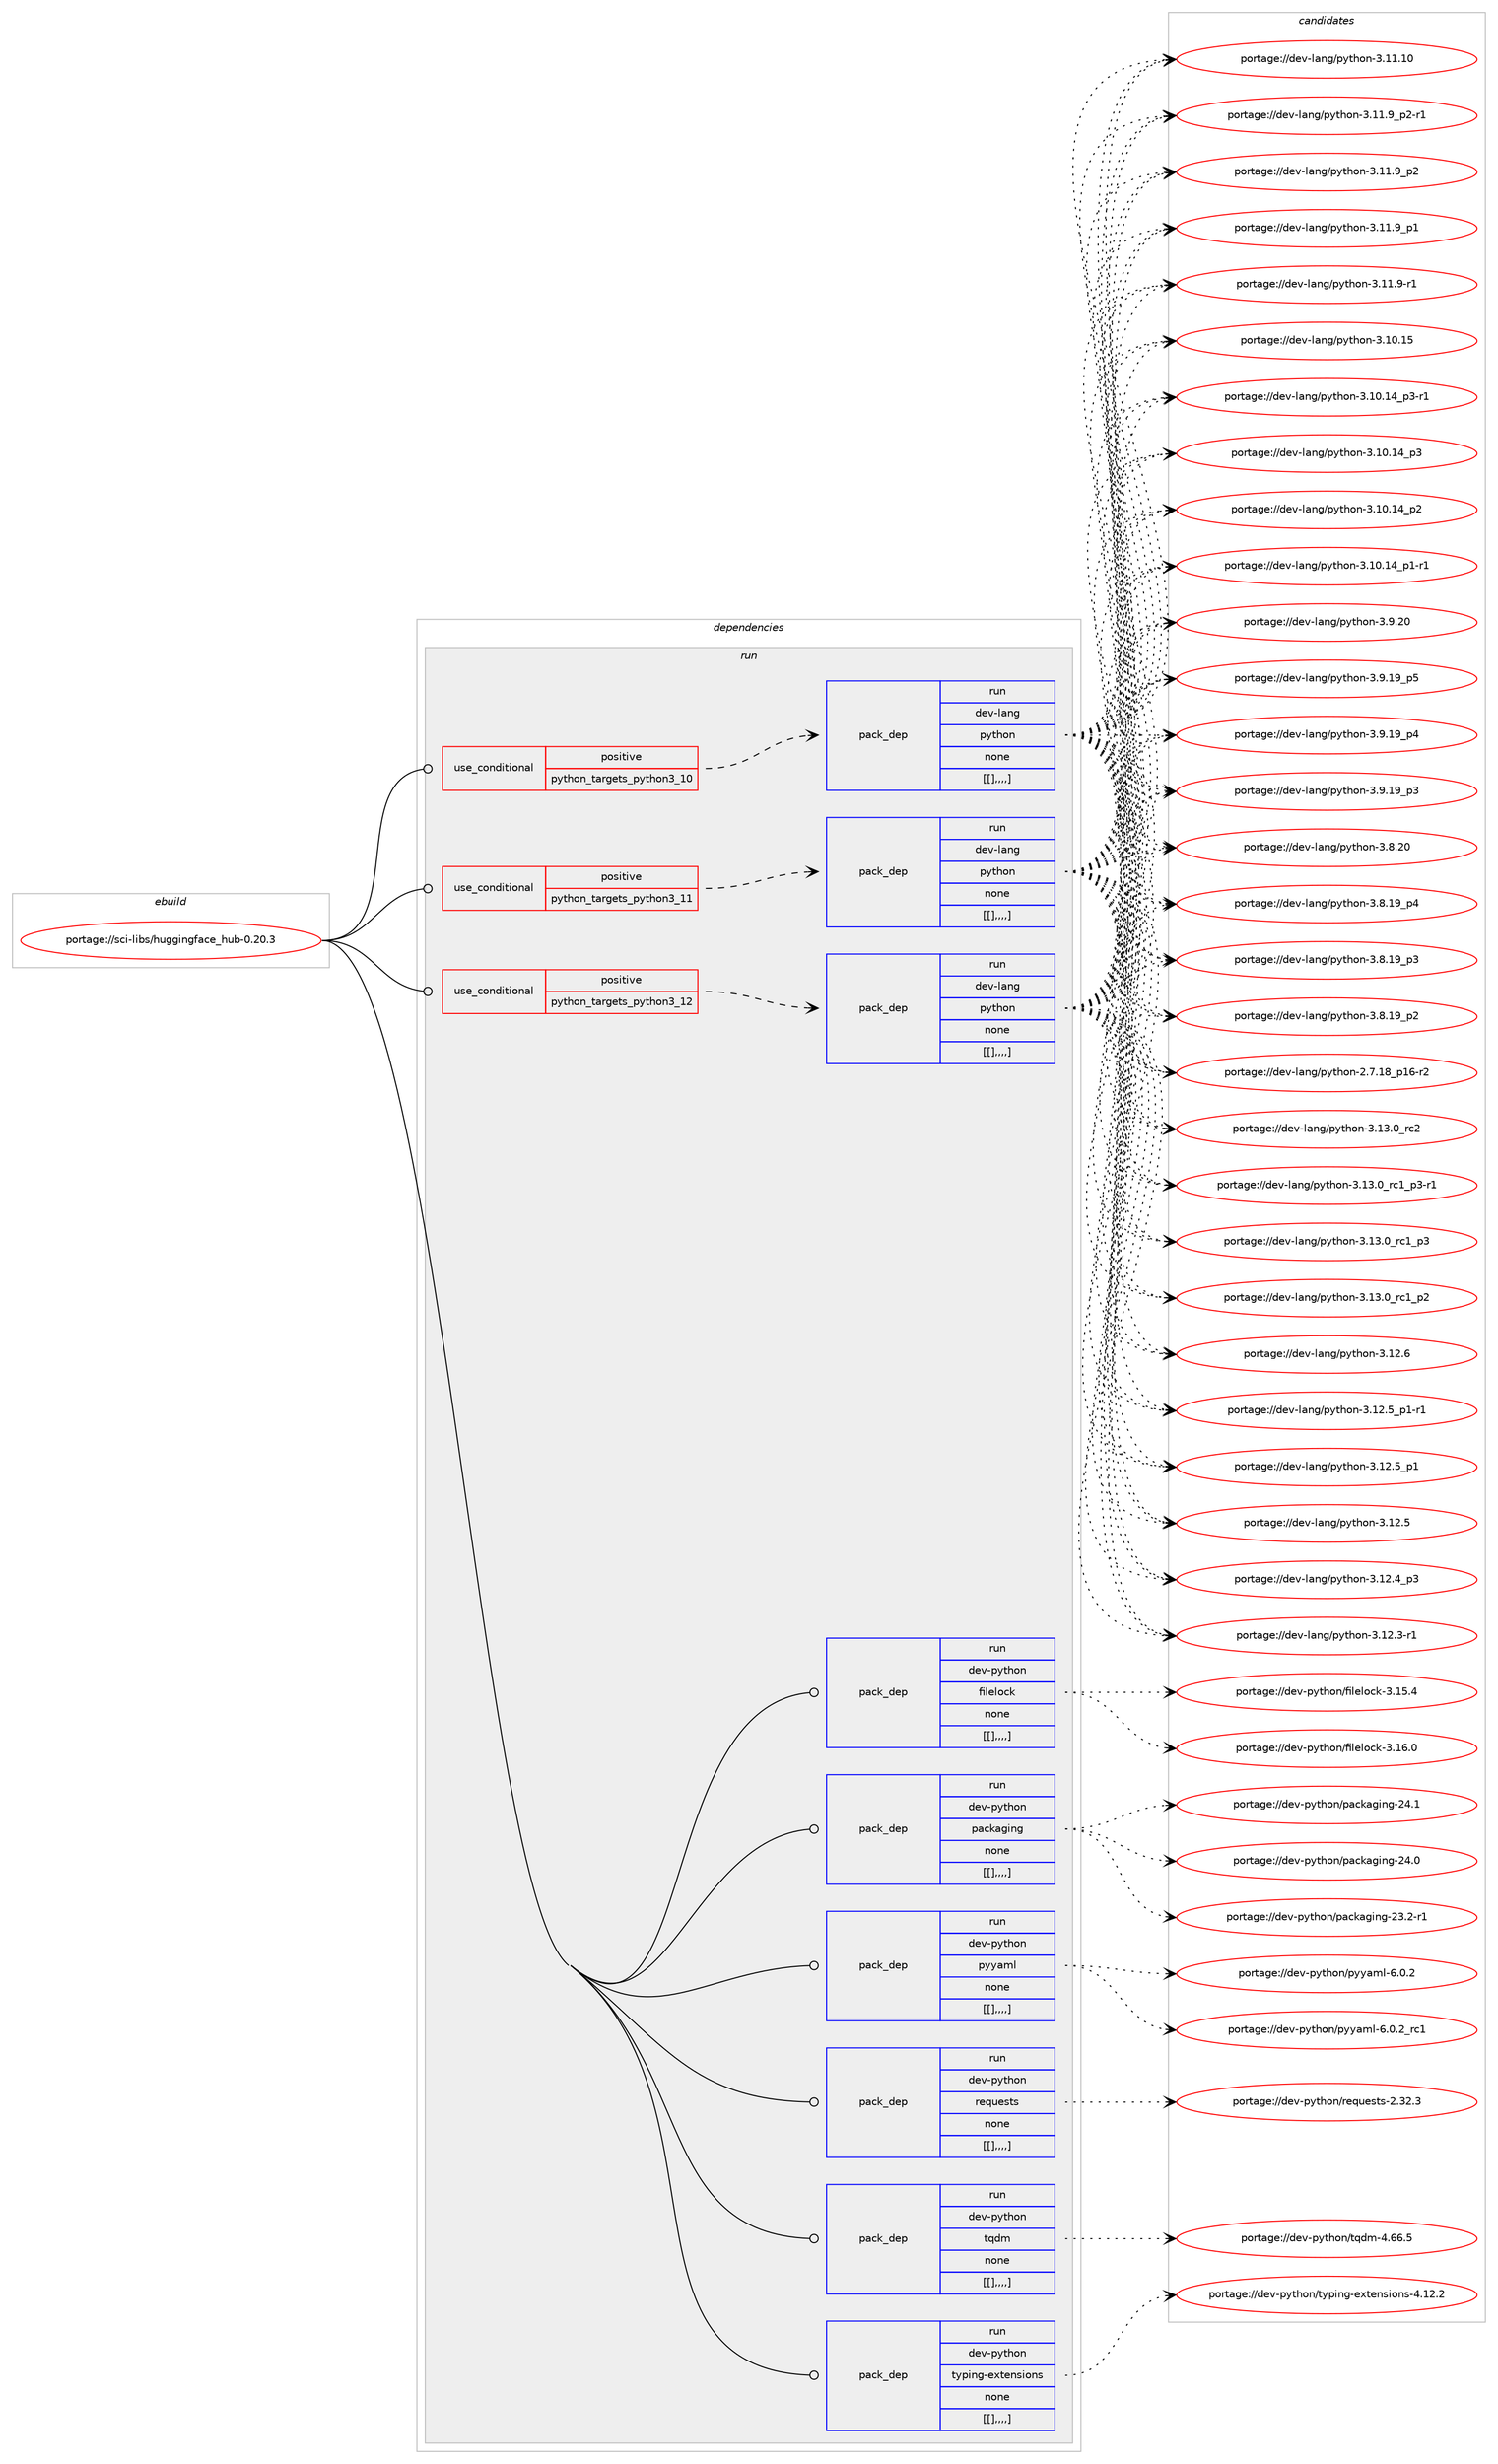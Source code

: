 digraph prolog {

# *************
# Graph options
# *************

newrank=true;
concentrate=true;
compound=true;
graph [rankdir=LR,fontname=Helvetica,fontsize=10,ranksep=1.5];#, ranksep=2.5, nodesep=0.2];
edge  [arrowhead=vee];
node  [fontname=Helvetica,fontsize=10];

# **********
# The ebuild
# **********

subgraph cluster_leftcol {
color=gray;
label=<<i>ebuild</i>>;
id [label="portage://sci-libs/huggingface_hub-0.20.3", color=red, width=4, href="../sci-libs/huggingface_hub-0.20.3.svg"];
}

# ****************
# The dependencies
# ****************

subgraph cluster_midcol {
color=gray;
label=<<i>dependencies</i>>;
subgraph cluster_compile {
fillcolor="#eeeeee";
style=filled;
label=<<i>compile</i>>;
}
subgraph cluster_compileandrun {
fillcolor="#eeeeee";
style=filled;
label=<<i>compile and run</i>>;
}
subgraph cluster_run {
fillcolor="#eeeeee";
style=filled;
label=<<i>run</i>>;
subgraph cond110488 {
dependency418754 [label=<<TABLE BORDER="0" CELLBORDER="1" CELLSPACING="0" CELLPADDING="4"><TR><TD ROWSPAN="3" CELLPADDING="10">use_conditional</TD></TR><TR><TD>positive</TD></TR><TR><TD>python_targets_python3_10</TD></TR></TABLE>>, shape=none, color=red];
subgraph pack305266 {
dependency418755 [label=<<TABLE BORDER="0" CELLBORDER="1" CELLSPACING="0" CELLPADDING="4" WIDTH="220"><TR><TD ROWSPAN="6" CELLPADDING="30">pack_dep</TD></TR><TR><TD WIDTH="110">run</TD></TR><TR><TD>dev-lang</TD></TR><TR><TD>python</TD></TR><TR><TD>none</TD></TR><TR><TD>[[],,,,]</TD></TR></TABLE>>, shape=none, color=blue];
}
dependency418754:e -> dependency418755:w [weight=20,style="dashed",arrowhead="vee"];
}
id:e -> dependency418754:w [weight=20,style="solid",arrowhead="odot"];
subgraph cond110489 {
dependency418756 [label=<<TABLE BORDER="0" CELLBORDER="1" CELLSPACING="0" CELLPADDING="4"><TR><TD ROWSPAN="3" CELLPADDING="10">use_conditional</TD></TR><TR><TD>positive</TD></TR><TR><TD>python_targets_python3_11</TD></TR></TABLE>>, shape=none, color=red];
subgraph pack305267 {
dependency418757 [label=<<TABLE BORDER="0" CELLBORDER="1" CELLSPACING="0" CELLPADDING="4" WIDTH="220"><TR><TD ROWSPAN="6" CELLPADDING="30">pack_dep</TD></TR><TR><TD WIDTH="110">run</TD></TR><TR><TD>dev-lang</TD></TR><TR><TD>python</TD></TR><TR><TD>none</TD></TR><TR><TD>[[],,,,]</TD></TR></TABLE>>, shape=none, color=blue];
}
dependency418756:e -> dependency418757:w [weight=20,style="dashed",arrowhead="vee"];
}
id:e -> dependency418756:w [weight=20,style="solid",arrowhead="odot"];
subgraph cond110490 {
dependency418758 [label=<<TABLE BORDER="0" CELLBORDER="1" CELLSPACING="0" CELLPADDING="4"><TR><TD ROWSPAN="3" CELLPADDING="10">use_conditional</TD></TR><TR><TD>positive</TD></TR><TR><TD>python_targets_python3_12</TD></TR></TABLE>>, shape=none, color=red];
subgraph pack305268 {
dependency418759 [label=<<TABLE BORDER="0" CELLBORDER="1" CELLSPACING="0" CELLPADDING="4" WIDTH="220"><TR><TD ROWSPAN="6" CELLPADDING="30">pack_dep</TD></TR><TR><TD WIDTH="110">run</TD></TR><TR><TD>dev-lang</TD></TR><TR><TD>python</TD></TR><TR><TD>none</TD></TR><TR><TD>[[],,,,]</TD></TR></TABLE>>, shape=none, color=blue];
}
dependency418758:e -> dependency418759:w [weight=20,style="dashed",arrowhead="vee"];
}
id:e -> dependency418758:w [weight=20,style="solid",arrowhead="odot"];
subgraph pack305269 {
dependency418760 [label=<<TABLE BORDER="0" CELLBORDER="1" CELLSPACING="0" CELLPADDING="4" WIDTH="220"><TR><TD ROWSPAN="6" CELLPADDING="30">pack_dep</TD></TR><TR><TD WIDTH="110">run</TD></TR><TR><TD>dev-python</TD></TR><TR><TD>filelock</TD></TR><TR><TD>none</TD></TR><TR><TD>[[],,,,]</TD></TR></TABLE>>, shape=none, color=blue];
}
id:e -> dependency418760:w [weight=20,style="solid",arrowhead="odot"];
subgraph pack305270 {
dependency418761 [label=<<TABLE BORDER="0" CELLBORDER="1" CELLSPACING="0" CELLPADDING="4" WIDTH="220"><TR><TD ROWSPAN="6" CELLPADDING="30">pack_dep</TD></TR><TR><TD WIDTH="110">run</TD></TR><TR><TD>dev-python</TD></TR><TR><TD>packaging</TD></TR><TR><TD>none</TD></TR><TR><TD>[[],,,,]</TD></TR></TABLE>>, shape=none, color=blue];
}
id:e -> dependency418761:w [weight=20,style="solid",arrowhead="odot"];
subgraph pack305271 {
dependency418762 [label=<<TABLE BORDER="0" CELLBORDER="1" CELLSPACING="0" CELLPADDING="4" WIDTH="220"><TR><TD ROWSPAN="6" CELLPADDING="30">pack_dep</TD></TR><TR><TD WIDTH="110">run</TD></TR><TR><TD>dev-python</TD></TR><TR><TD>pyyaml</TD></TR><TR><TD>none</TD></TR><TR><TD>[[],,,,]</TD></TR></TABLE>>, shape=none, color=blue];
}
id:e -> dependency418762:w [weight=20,style="solid",arrowhead="odot"];
subgraph pack305272 {
dependency418763 [label=<<TABLE BORDER="0" CELLBORDER="1" CELLSPACING="0" CELLPADDING="4" WIDTH="220"><TR><TD ROWSPAN="6" CELLPADDING="30">pack_dep</TD></TR><TR><TD WIDTH="110">run</TD></TR><TR><TD>dev-python</TD></TR><TR><TD>requests</TD></TR><TR><TD>none</TD></TR><TR><TD>[[],,,,]</TD></TR></TABLE>>, shape=none, color=blue];
}
id:e -> dependency418763:w [weight=20,style="solid",arrowhead="odot"];
subgraph pack305273 {
dependency418764 [label=<<TABLE BORDER="0" CELLBORDER="1" CELLSPACING="0" CELLPADDING="4" WIDTH="220"><TR><TD ROWSPAN="6" CELLPADDING="30">pack_dep</TD></TR><TR><TD WIDTH="110">run</TD></TR><TR><TD>dev-python</TD></TR><TR><TD>tqdm</TD></TR><TR><TD>none</TD></TR><TR><TD>[[],,,,]</TD></TR></TABLE>>, shape=none, color=blue];
}
id:e -> dependency418764:w [weight=20,style="solid",arrowhead="odot"];
subgraph pack305274 {
dependency418765 [label=<<TABLE BORDER="0" CELLBORDER="1" CELLSPACING="0" CELLPADDING="4" WIDTH="220"><TR><TD ROWSPAN="6" CELLPADDING="30">pack_dep</TD></TR><TR><TD WIDTH="110">run</TD></TR><TR><TD>dev-python</TD></TR><TR><TD>typing-extensions</TD></TR><TR><TD>none</TD></TR><TR><TD>[[],,,,]</TD></TR></TABLE>>, shape=none, color=blue];
}
id:e -> dependency418765:w [weight=20,style="solid",arrowhead="odot"];
}
}

# **************
# The candidates
# **************

subgraph cluster_choices {
rank=same;
color=gray;
label=<<i>candidates</i>>;

subgraph choice305266 {
color=black;
nodesep=1;
choice10010111845108971101034711212111610411111045514649514648951149950 [label="portage://dev-lang/python-3.13.0_rc2", color=red, width=4,href="../dev-lang/python-3.13.0_rc2.svg"];
choice1001011184510897110103471121211161041111104551464951464895114994995112514511449 [label="portage://dev-lang/python-3.13.0_rc1_p3-r1", color=red, width=4,href="../dev-lang/python-3.13.0_rc1_p3-r1.svg"];
choice100101118451089711010347112121116104111110455146495146489511499499511251 [label="portage://dev-lang/python-3.13.0_rc1_p3", color=red, width=4,href="../dev-lang/python-3.13.0_rc1_p3.svg"];
choice100101118451089711010347112121116104111110455146495146489511499499511250 [label="portage://dev-lang/python-3.13.0_rc1_p2", color=red, width=4,href="../dev-lang/python-3.13.0_rc1_p2.svg"];
choice10010111845108971101034711212111610411111045514649504654 [label="portage://dev-lang/python-3.12.6", color=red, width=4,href="../dev-lang/python-3.12.6.svg"];
choice1001011184510897110103471121211161041111104551464950465395112494511449 [label="portage://dev-lang/python-3.12.5_p1-r1", color=red, width=4,href="../dev-lang/python-3.12.5_p1-r1.svg"];
choice100101118451089711010347112121116104111110455146495046539511249 [label="portage://dev-lang/python-3.12.5_p1", color=red, width=4,href="../dev-lang/python-3.12.5_p1.svg"];
choice10010111845108971101034711212111610411111045514649504653 [label="portage://dev-lang/python-3.12.5", color=red, width=4,href="../dev-lang/python-3.12.5.svg"];
choice100101118451089711010347112121116104111110455146495046529511251 [label="portage://dev-lang/python-3.12.4_p3", color=red, width=4,href="../dev-lang/python-3.12.4_p3.svg"];
choice100101118451089711010347112121116104111110455146495046514511449 [label="portage://dev-lang/python-3.12.3-r1", color=red, width=4,href="../dev-lang/python-3.12.3-r1.svg"];
choice1001011184510897110103471121211161041111104551464949464948 [label="portage://dev-lang/python-3.11.10", color=red, width=4,href="../dev-lang/python-3.11.10.svg"];
choice1001011184510897110103471121211161041111104551464949465795112504511449 [label="portage://dev-lang/python-3.11.9_p2-r1", color=red, width=4,href="../dev-lang/python-3.11.9_p2-r1.svg"];
choice100101118451089711010347112121116104111110455146494946579511250 [label="portage://dev-lang/python-3.11.9_p2", color=red, width=4,href="../dev-lang/python-3.11.9_p2.svg"];
choice100101118451089711010347112121116104111110455146494946579511249 [label="portage://dev-lang/python-3.11.9_p1", color=red, width=4,href="../dev-lang/python-3.11.9_p1.svg"];
choice100101118451089711010347112121116104111110455146494946574511449 [label="portage://dev-lang/python-3.11.9-r1", color=red, width=4,href="../dev-lang/python-3.11.9-r1.svg"];
choice1001011184510897110103471121211161041111104551464948464953 [label="portage://dev-lang/python-3.10.15", color=red, width=4,href="../dev-lang/python-3.10.15.svg"];
choice100101118451089711010347112121116104111110455146494846495295112514511449 [label="portage://dev-lang/python-3.10.14_p3-r1", color=red, width=4,href="../dev-lang/python-3.10.14_p3-r1.svg"];
choice10010111845108971101034711212111610411111045514649484649529511251 [label="portage://dev-lang/python-3.10.14_p3", color=red, width=4,href="../dev-lang/python-3.10.14_p3.svg"];
choice10010111845108971101034711212111610411111045514649484649529511250 [label="portage://dev-lang/python-3.10.14_p2", color=red, width=4,href="../dev-lang/python-3.10.14_p2.svg"];
choice100101118451089711010347112121116104111110455146494846495295112494511449 [label="portage://dev-lang/python-3.10.14_p1-r1", color=red, width=4,href="../dev-lang/python-3.10.14_p1-r1.svg"];
choice10010111845108971101034711212111610411111045514657465048 [label="portage://dev-lang/python-3.9.20", color=red, width=4,href="../dev-lang/python-3.9.20.svg"];
choice100101118451089711010347112121116104111110455146574649579511253 [label="portage://dev-lang/python-3.9.19_p5", color=red, width=4,href="../dev-lang/python-3.9.19_p5.svg"];
choice100101118451089711010347112121116104111110455146574649579511252 [label="portage://dev-lang/python-3.9.19_p4", color=red, width=4,href="../dev-lang/python-3.9.19_p4.svg"];
choice100101118451089711010347112121116104111110455146574649579511251 [label="portage://dev-lang/python-3.9.19_p3", color=red, width=4,href="../dev-lang/python-3.9.19_p3.svg"];
choice10010111845108971101034711212111610411111045514656465048 [label="portage://dev-lang/python-3.8.20", color=red, width=4,href="../dev-lang/python-3.8.20.svg"];
choice100101118451089711010347112121116104111110455146564649579511252 [label="portage://dev-lang/python-3.8.19_p4", color=red, width=4,href="../dev-lang/python-3.8.19_p4.svg"];
choice100101118451089711010347112121116104111110455146564649579511251 [label="portage://dev-lang/python-3.8.19_p3", color=red, width=4,href="../dev-lang/python-3.8.19_p3.svg"];
choice100101118451089711010347112121116104111110455146564649579511250 [label="portage://dev-lang/python-3.8.19_p2", color=red, width=4,href="../dev-lang/python-3.8.19_p2.svg"];
choice100101118451089711010347112121116104111110455046554649569511249544511450 [label="portage://dev-lang/python-2.7.18_p16-r2", color=red, width=4,href="../dev-lang/python-2.7.18_p16-r2.svg"];
dependency418755:e -> choice10010111845108971101034711212111610411111045514649514648951149950:w [style=dotted,weight="100"];
dependency418755:e -> choice1001011184510897110103471121211161041111104551464951464895114994995112514511449:w [style=dotted,weight="100"];
dependency418755:e -> choice100101118451089711010347112121116104111110455146495146489511499499511251:w [style=dotted,weight="100"];
dependency418755:e -> choice100101118451089711010347112121116104111110455146495146489511499499511250:w [style=dotted,weight="100"];
dependency418755:e -> choice10010111845108971101034711212111610411111045514649504654:w [style=dotted,weight="100"];
dependency418755:e -> choice1001011184510897110103471121211161041111104551464950465395112494511449:w [style=dotted,weight="100"];
dependency418755:e -> choice100101118451089711010347112121116104111110455146495046539511249:w [style=dotted,weight="100"];
dependency418755:e -> choice10010111845108971101034711212111610411111045514649504653:w [style=dotted,weight="100"];
dependency418755:e -> choice100101118451089711010347112121116104111110455146495046529511251:w [style=dotted,weight="100"];
dependency418755:e -> choice100101118451089711010347112121116104111110455146495046514511449:w [style=dotted,weight="100"];
dependency418755:e -> choice1001011184510897110103471121211161041111104551464949464948:w [style=dotted,weight="100"];
dependency418755:e -> choice1001011184510897110103471121211161041111104551464949465795112504511449:w [style=dotted,weight="100"];
dependency418755:e -> choice100101118451089711010347112121116104111110455146494946579511250:w [style=dotted,weight="100"];
dependency418755:e -> choice100101118451089711010347112121116104111110455146494946579511249:w [style=dotted,weight="100"];
dependency418755:e -> choice100101118451089711010347112121116104111110455146494946574511449:w [style=dotted,weight="100"];
dependency418755:e -> choice1001011184510897110103471121211161041111104551464948464953:w [style=dotted,weight="100"];
dependency418755:e -> choice100101118451089711010347112121116104111110455146494846495295112514511449:w [style=dotted,weight="100"];
dependency418755:e -> choice10010111845108971101034711212111610411111045514649484649529511251:w [style=dotted,weight="100"];
dependency418755:e -> choice10010111845108971101034711212111610411111045514649484649529511250:w [style=dotted,weight="100"];
dependency418755:e -> choice100101118451089711010347112121116104111110455146494846495295112494511449:w [style=dotted,weight="100"];
dependency418755:e -> choice10010111845108971101034711212111610411111045514657465048:w [style=dotted,weight="100"];
dependency418755:e -> choice100101118451089711010347112121116104111110455146574649579511253:w [style=dotted,weight="100"];
dependency418755:e -> choice100101118451089711010347112121116104111110455146574649579511252:w [style=dotted,weight="100"];
dependency418755:e -> choice100101118451089711010347112121116104111110455146574649579511251:w [style=dotted,weight="100"];
dependency418755:e -> choice10010111845108971101034711212111610411111045514656465048:w [style=dotted,weight="100"];
dependency418755:e -> choice100101118451089711010347112121116104111110455146564649579511252:w [style=dotted,weight="100"];
dependency418755:e -> choice100101118451089711010347112121116104111110455146564649579511251:w [style=dotted,weight="100"];
dependency418755:e -> choice100101118451089711010347112121116104111110455146564649579511250:w [style=dotted,weight="100"];
dependency418755:e -> choice100101118451089711010347112121116104111110455046554649569511249544511450:w [style=dotted,weight="100"];
}
subgraph choice305267 {
color=black;
nodesep=1;
choice10010111845108971101034711212111610411111045514649514648951149950 [label="portage://dev-lang/python-3.13.0_rc2", color=red, width=4,href="../dev-lang/python-3.13.0_rc2.svg"];
choice1001011184510897110103471121211161041111104551464951464895114994995112514511449 [label="portage://dev-lang/python-3.13.0_rc1_p3-r1", color=red, width=4,href="../dev-lang/python-3.13.0_rc1_p3-r1.svg"];
choice100101118451089711010347112121116104111110455146495146489511499499511251 [label="portage://dev-lang/python-3.13.0_rc1_p3", color=red, width=4,href="../dev-lang/python-3.13.0_rc1_p3.svg"];
choice100101118451089711010347112121116104111110455146495146489511499499511250 [label="portage://dev-lang/python-3.13.0_rc1_p2", color=red, width=4,href="../dev-lang/python-3.13.0_rc1_p2.svg"];
choice10010111845108971101034711212111610411111045514649504654 [label="portage://dev-lang/python-3.12.6", color=red, width=4,href="../dev-lang/python-3.12.6.svg"];
choice1001011184510897110103471121211161041111104551464950465395112494511449 [label="portage://dev-lang/python-3.12.5_p1-r1", color=red, width=4,href="../dev-lang/python-3.12.5_p1-r1.svg"];
choice100101118451089711010347112121116104111110455146495046539511249 [label="portage://dev-lang/python-3.12.5_p1", color=red, width=4,href="../dev-lang/python-3.12.5_p1.svg"];
choice10010111845108971101034711212111610411111045514649504653 [label="portage://dev-lang/python-3.12.5", color=red, width=4,href="../dev-lang/python-3.12.5.svg"];
choice100101118451089711010347112121116104111110455146495046529511251 [label="portage://dev-lang/python-3.12.4_p3", color=red, width=4,href="../dev-lang/python-3.12.4_p3.svg"];
choice100101118451089711010347112121116104111110455146495046514511449 [label="portage://dev-lang/python-3.12.3-r1", color=red, width=4,href="../dev-lang/python-3.12.3-r1.svg"];
choice1001011184510897110103471121211161041111104551464949464948 [label="portage://dev-lang/python-3.11.10", color=red, width=4,href="../dev-lang/python-3.11.10.svg"];
choice1001011184510897110103471121211161041111104551464949465795112504511449 [label="portage://dev-lang/python-3.11.9_p2-r1", color=red, width=4,href="../dev-lang/python-3.11.9_p2-r1.svg"];
choice100101118451089711010347112121116104111110455146494946579511250 [label="portage://dev-lang/python-3.11.9_p2", color=red, width=4,href="../dev-lang/python-3.11.9_p2.svg"];
choice100101118451089711010347112121116104111110455146494946579511249 [label="portage://dev-lang/python-3.11.9_p1", color=red, width=4,href="../dev-lang/python-3.11.9_p1.svg"];
choice100101118451089711010347112121116104111110455146494946574511449 [label="portage://dev-lang/python-3.11.9-r1", color=red, width=4,href="../dev-lang/python-3.11.9-r1.svg"];
choice1001011184510897110103471121211161041111104551464948464953 [label="portage://dev-lang/python-3.10.15", color=red, width=4,href="../dev-lang/python-3.10.15.svg"];
choice100101118451089711010347112121116104111110455146494846495295112514511449 [label="portage://dev-lang/python-3.10.14_p3-r1", color=red, width=4,href="../dev-lang/python-3.10.14_p3-r1.svg"];
choice10010111845108971101034711212111610411111045514649484649529511251 [label="portage://dev-lang/python-3.10.14_p3", color=red, width=4,href="../dev-lang/python-3.10.14_p3.svg"];
choice10010111845108971101034711212111610411111045514649484649529511250 [label="portage://dev-lang/python-3.10.14_p2", color=red, width=4,href="../dev-lang/python-3.10.14_p2.svg"];
choice100101118451089711010347112121116104111110455146494846495295112494511449 [label="portage://dev-lang/python-3.10.14_p1-r1", color=red, width=4,href="../dev-lang/python-3.10.14_p1-r1.svg"];
choice10010111845108971101034711212111610411111045514657465048 [label="portage://dev-lang/python-3.9.20", color=red, width=4,href="../dev-lang/python-3.9.20.svg"];
choice100101118451089711010347112121116104111110455146574649579511253 [label="portage://dev-lang/python-3.9.19_p5", color=red, width=4,href="../dev-lang/python-3.9.19_p5.svg"];
choice100101118451089711010347112121116104111110455146574649579511252 [label="portage://dev-lang/python-3.9.19_p4", color=red, width=4,href="../dev-lang/python-3.9.19_p4.svg"];
choice100101118451089711010347112121116104111110455146574649579511251 [label="portage://dev-lang/python-3.9.19_p3", color=red, width=4,href="../dev-lang/python-3.9.19_p3.svg"];
choice10010111845108971101034711212111610411111045514656465048 [label="portage://dev-lang/python-3.8.20", color=red, width=4,href="../dev-lang/python-3.8.20.svg"];
choice100101118451089711010347112121116104111110455146564649579511252 [label="portage://dev-lang/python-3.8.19_p4", color=red, width=4,href="../dev-lang/python-3.8.19_p4.svg"];
choice100101118451089711010347112121116104111110455146564649579511251 [label="portage://dev-lang/python-3.8.19_p3", color=red, width=4,href="../dev-lang/python-3.8.19_p3.svg"];
choice100101118451089711010347112121116104111110455146564649579511250 [label="portage://dev-lang/python-3.8.19_p2", color=red, width=4,href="../dev-lang/python-3.8.19_p2.svg"];
choice100101118451089711010347112121116104111110455046554649569511249544511450 [label="portage://dev-lang/python-2.7.18_p16-r2", color=red, width=4,href="../dev-lang/python-2.7.18_p16-r2.svg"];
dependency418757:e -> choice10010111845108971101034711212111610411111045514649514648951149950:w [style=dotted,weight="100"];
dependency418757:e -> choice1001011184510897110103471121211161041111104551464951464895114994995112514511449:w [style=dotted,weight="100"];
dependency418757:e -> choice100101118451089711010347112121116104111110455146495146489511499499511251:w [style=dotted,weight="100"];
dependency418757:e -> choice100101118451089711010347112121116104111110455146495146489511499499511250:w [style=dotted,weight="100"];
dependency418757:e -> choice10010111845108971101034711212111610411111045514649504654:w [style=dotted,weight="100"];
dependency418757:e -> choice1001011184510897110103471121211161041111104551464950465395112494511449:w [style=dotted,weight="100"];
dependency418757:e -> choice100101118451089711010347112121116104111110455146495046539511249:w [style=dotted,weight="100"];
dependency418757:e -> choice10010111845108971101034711212111610411111045514649504653:w [style=dotted,weight="100"];
dependency418757:e -> choice100101118451089711010347112121116104111110455146495046529511251:w [style=dotted,weight="100"];
dependency418757:e -> choice100101118451089711010347112121116104111110455146495046514511449:w [style=dotted,weight="100"];
dependency418757:e -> choice1001011184510897110103471121211161041111104551464949464948:w [style=dotted,weight="100"];
dependency418757:e -> choice1001011184510897110103471121211161041111104551464949465795112504511449:w [style=dotted,weight="100"];
dependency418757:e -> choice100101118451089711010347112121116104111110455146494946579511250:w [style=dotted,weight="100"];
dependency418757:e -> choice100101118451089711010347112121116104111110455146494946579511249:w [style=dotted,weight="100"];
dependency418757:e -> choice100101118451089711010347112121116104111110455146494946574511449:w [style=dotted,weight="100"];
dependency418757:e -> choice1001011184510897110103471121211161041111104551464948464953:w [style=dotted,weight="100"];
dependency418757:e -> choice100101118451089711010347112121116104111110455146494846495295112514511449:w [style=dotted,weight="100"];
dependency418757:e -> choice10010111845108971101034711212111610411111045514649484649529511251:w [style=dotted,weight="100"];
dependency418757:e -> choice10010111845108971101034711212111610411111045514649484649529511250:w [style=dotted,weight="100"];
dependency418757:e -> choice100101118451089711010347112121116104111110455146494846495295112494511449:w [style=dotted,weight="100"];
dependency418757:e -> choice10010111845108971101034711212111610411111045514657465048:w [style=dotted,weight="100"];
dependency418757:e -> choice100101118451089711010347112121116104111110455146574649579511253:w [style=dotted,weight="100"];
dependency418757:e -> choice100101118451089711010347112121116104111110455146574649579511252:w [style=dotted,weight="100"];
dependency418757:e -> choice100101118451089711010347112121116104111110455146574649579511251:w [style=dotted,weight="100"];
dependency418757:e -> choice10010111845108971101034711212111610411111045514656465048:w [style=dotted,weight="100"];
dependency418757:e -> choice100101118451089711010347112121116104111110455146564649579511252:w [style=dotted,weight="100"];
dependency418757:e -> choice100101118451089711010347112121116104111110455146564649579511251:w [style=dotted,weight="100"];
dependency418757:e -> choice100101118451089711010347112121116104111110455146564649579511250:w [style=dotted,weight="100"];
dependency418757:e -> choice100101118451089711010347112121116104111110455046554649569511249544511450:w [style=dotted,weight="100"];
}
subgraph choice305268 {
color=black;
nodesep=1;
choice10010111845108971101034711212111610411111045514649514648951149950 [label="portage://dev-lang/python-3.13.0_rc2", color=red, width=4,href="../dev-lang/python-3.13.0_rc2.svg"];
choice1001011184510897110103471121211161041111104551464951464895114994995112514511449 [label="portage://dev-lang/python-3.13.0_rc1_p3-r1", color=red, width=4,href="../dev-lang/python-3.13.0_rc1_p3-r1.svg"];
choice100101118451089711010347112121116104111110455146495146489511499499511251 [label="portage://dev-lang/python-3.13.0_rc1_p3", color=red, width=4,href="../dev-lang/python-3.13.0_rc1_p3.svg"];
choice100101118451089711010347112121116104111110455146495146489511499499511250 [label="portage://dev-lang/python-3.13.0_rc1_p2", color=red, width=4,href="../dev-lang/python-3.13.0_rc1_p2.svg"];
choice10010111845108971101034711212111610411111045514649504654 [label="portage://dev-lang/python-3.12.6", color=red, width=4,href="../dev-lang/python-3.12.6.svg"];
choice1001011184510897110103471121211161041111104551464950465395112494511449 [label="portage://dev-lang/python-3.12.5_p1-r1", color=red, width=4,href="../dev-lang/python-3.12.5_p1-r1.svg"];
choice100101118451089711010347112121116104111110455146495046539511249 [label="portage://dev-lang/python-3.12.5_p1", color=red, width=4,href="../dev-lang/python-3.12.5_p1.svg"];
choice10010111845108971101034711212111610411111045514649504653 [label="portage://dev-lang/python-3.12.5", color=red, width=4,href="../dev-lang/python-3.12.5.svg"];
choice100101118451089711010347112121116104111110455146495046529511251 [label="portage://dev-lang/python-3.12.4_p3", color=red, width=4,href="../dev-lang/python-3.12.4_p3.svg"];
choice100101118451089711010347112121116104111110455146495046514511449 [label="portage://dev-lang/python-3.12.3-r1", color=red, width=4,href="../dev-lang/python-3.12.3-r1.svg"];
choice1001011184510897110103471121211161041111104551464949464948 [label="portage://dev-lang/python-3.11.10", color=red, width=4,href="../dev-lang/python-3.11.10.svg"];
choice1001011184510897110103471121211161041111104551464949465795112504511449 [label="portage://dev-lang/python-3.11.9_p2-r1", color=red, width=4,href="../dev-lang/python-3.11.9_p2-r1.svg"];
choice100101118451089711010347112121116104111110455146494946579511250 [label="portage://dev-lang/python-3.11.9_p2", color=red, width=4,href="../dev-lang/python-3.11.9_p2.svg"];
choice100101118451089711010347112121116104111110455146494946579511249 [label="portage://dev-lang/python-3.11.9_p1", color=red, width=4,href="../dev-lang/python-3.11.9_p1.svg"];
choice100101118451089711010347112121116104111110455146494946574511449 [label="portage://dev-lang/python-3.11.9-r1", color=red, width=4,href="../dev-lang/python-3.11.9-r1.svg"];
choice1001011184510897110103471121211161041111104551464948464953 [label="portage://dev-lang/python-3.10.15", color=red, width=4,href="../dev-lang/python-3.10.15.svg"];
choice100101118451089711010347112121116104111110455146494846495295112514511449 [label="portage://dev-lang/python-3.10.14_p3-r1", color=red, width=4,href="../dev-lang/python-3.10.14_p3-r1.svg"];
choice10010111845108971101034711212111610411111045514649484649529511251 [label="portage://dev-lang/python-3.10.14_p3", color=red, width=4,href="../dev-lang/python-3.10.14_p3.svg"];
choice10010111845108971101034711212111610411111045514649484649529511250 [label="portage://dev-lang/python-3.10.14_p2", color=red, width=4,href="../dev-lang/python-3.10.14_p2.svg"];
choice100101118451089711010347112121116104111110455146494846495295112494511449 [label="portage://dev-lang/python-3.10.14_p1-r1", color=red, width=4,href="../dev-lang/python-3.10.14_p1-r1.svg"];
choice10010111845108971101034711212111610411111045514657465048 [label="portage://dev-lang/python-3.9.20", color=red, width=4,href="../dev-lang/python-3.9.20.svg"];
choice100101118451089711010347112121116104111110455146574649579511253 [label="portage://dev-lang/python-3.9.19_p5", color=red, width=4,href="../dev-lang/python-3.9.19_p5.svg"];
choice100101118451089711010347112121116104111110455146574649579511252 [label="portage://dev-lang/python-3.9.19_p4", color=red, width=4,href="../dev-lang/python-3.9.19_p4.svg"];
choice100101118451089711010347112121116104111110455146574649579511251 [label="portage://dev-lang/python-3.9.19_p3", color=red, width=4,href="../dev-lang/python-3.9.19_p3.svg"];
choice10010111845108971101034711212111610411111045514656465048 [label="portage://dev-lang/python-3.8.20", color=red, width=4,href="../dev-lang/python-3.8.20.svg"];
choice100101118451089711010347112121116104111110455146564649579511252 [label="portage://dev-lang/python-3.8.19_p4", color=red, width=4,href="../dev-lang/python-3.8.19_p4.svg"];
choice100101118451089711010347112121116104111110455146564649579511251 [label="portage://dev-lang/python-3.8.19_p3", color=red, width=4,href="../dev-lang/python-3.8.19_p3.svg"];
choice100101118451089711010347112121116104111110455146564649579511250 [label="portage://dev-lang/python-3.8.19_p2", color=red, width=4,href="../dev-lang/python-3.8.19_p2.svg"];
choice100101118451089711010347112121116104111110455046554649569511249544511450 [label="portage://dev-lang/python-2.7.18_p16-r2", color=red, width=4,href="../dev-lang/python-2.7.18_p16-r2.svg"];
dependency418759:e -> choice10010111845108971101034711212111610411111045514649514648951149950:w [style=dotted,weight="100"];
dependency418759:e -> choice1001011184510897110103471121211161041111104551464951464895114994995112514511449:w [style=dotted,weight="100"];
dependency418759:e -> choice100101118451089711010347112121116104111110455146495146489511499499511251:w [style=dotted,weight="100"];
dependency418759:e -> choice100101118451089711010347112121116104111110455146495146489511499499511250:w [style=dotted,weight="100"];
dependency418759:e -> choice10010111845108971101034711212111610411111045514649504654:w [style=dotted,weight="100"];
dependency418759:e -> choice1001011184510897110103471121211161041111104551464950465395112494511449:w [style=dotted,weight="100"];
dependency418759:e -> choice100101118451089711010347112121116104111110455146495046539511249:w [style=dotted,weight="100"];
dependency418759:e -> choice10010111845108971101034711212111610411111045514649504653:w [style=dotted,weight="100"];
dependency418759:e -> choice100101118451089711010347112121116104111110455146495046529511251:w [style=dotted,weight="100"];
dependency418759:e -> choice100101118451089711010347112121116104111110455146495046514511449:w [style=dotted,weight="100"];
dependency418759:e -> choice1001011184510897110103471121211161041111104551464949464948:w [style=dotted,weight="100"];
dependency418759:e -> choice1001011184510897110103471121211161041111104551464949465795112504511449:w [style=dotted,weight="100"];
dependency418759:e -> choice100101118451089711010347112121116104111110455146494946579511250:w [style=dotted,weight="100"];
dependency418759:e -> choice100101118451089711010347112121116104111110455146494946579511249:w [style=dotted,weight="100"];
dependency418759:e -> choice100101118451089711010347112121116104111110455146494946574511449:w [style=dotted,weight="100"];
dependency418759:e -> choice1001011184510897110103471121211161041111104551464948464953:w [style=dotted,weight="100"];
dependency418759:e -> choice100101118451089711010347112121116104111110455146494846495295112514511449:w [style=dotted,weight="100"];
dependency418759:e -> choice10010111845108971101034711212111610411111045514649484649529511251:w [style=dotted,weight="100"];
dependency418759:e -> choice10010111845108971101034711212111610411111045514649484649529511250:w [style=dotted,weight="100"];
dependency418759:e -> choice100101118451089711010347112121116104111110455146494846495295112494511449:w [style=dotted,weight="100"];
dependency418759:e -> choice10010111845108971101034711212111610411111045514657465048:w [style=dotted,weight="100"];
dependency418759:e -> choice100101118451089711010347112121116104111110455146574649579511253:w [style=dotted,weight="100"];
dependency418759:e -> choice100101118451089711010347112121116104111110455146574649579511252:w [style=dotted,weight="100"];
dependency418759:e -> choice100101118451089711010347112121116104111110455146574649579511251:w [style=dotted,weight="100"];
dependency418759:e -> choice10010111845108971101034711212111610411111045514656465048:w [style=dotted,weight="100"];
dependency418759:e -> choice100101118451089711010347112121116104111110455146564649579511252:w [style=dotted,weight="100"];
dependency418759:e -> choice100101118451089711010347112121116104111110455146564649579511251:w [style=dotted,weight="100"];
dependency418759:e -> choice100101118451089711010347112121116104111110455146564649579511250:w [style=dotted,weight="100"];
dependency418759:e -> choice100101118451089711010347112121116104111110455046554649569511249544511450:w [style=dotted,weight="100"];
}
subgraph choice305269 {
color=black;
nodesep=1;
choice10010111845112121116104111110471021051081011081119910745514649544648 [label="portage://dev-python/filelock-3.16.0", color=red, width=4,href="../dev-python/filelock-3.16.0.svg"];
choice10010111845112121116104111110471021051081011081119910745514649534652 [label="portage://dev-python/filelock-3.15.4", color=red, width=4,href="../dev-python/filelock-3.15.4.svg"];
dependency418760:e -> choice10010111845112121116104111110471021051081011081119910745514649544648:w [style=dotted,weight="100"];
dependency418760:e -> choice10010111845112121116104111110471021051081011081119910745514649534652:w [style=dotted,weight="100"];
}
subgraph choice305270 {
color=black;
nodesep=1;
choice10010111845112121116104111110471129799107971031051101034550524649 [label="portage://dev-python/packaging-24.1", color=red, width=4,href="../dev-python/packaging-24.1.svg"];
choice10010111845112121116104111110471129799107971031051101034550524648 [label="portage://dev-python/packaging-24.0", color=red, width=4,href="../dev-python/packaging-24.0.svg"];
choice100101118451121211161041111104711297991079710310511010345505146504511449 [label="portage://dev-python/packaging-23.2-r1", color=red, width=4,href="../dev-python/packaging-23.2-r1.svg"];
dependency418761:e -> choice10010111845112121116104111110471129799107971031051101034550524649:w [style=dotted,weight="100"];
dependency418761:e -> choice10010111845112121116104111110471129799107971031051101034550524648:w [style=dotted,weight="100"];
dependency418761:e -> choice100101118451121211161041111104711297991079710310511010345505146504511449:w [style=dotted,weight="100"];
}
subgraph choice305271 {
color=black;
nodesep=1;
choice100101118451121211161041111104711212112197109108455446484650951149949 [label="portage://dev-python/pyyaml-6.0.2_rc1", color=red, width=4,href="../dev-python/pyyaml-6.0.2_rc1.svg"];
choice100101118451121211161041111104711212112197109108455446484650 [label="portage://dev-python/pyyaml-6.0.2", color=red, width=4,href="../dev-python/pyyaml-6.0.2.svg"];
dependency418762:e -> choice100101118451121211161041111104711212112197109108455446484650951149949:w [style=dotted,weight="100"];
dependency418762:e -> choice100101118451121211161041111104711212112197109108455446484650:w [style=dotted,weight="100"];
}
subgraph choice305272 {
color=black;
nodesep=1;
choice100101118451121211161041111104711410111311710111511611545504651504651 [label="portage://dev-python/requests-2.32.3", color=red, width=4,href="../dev-python/requests-2.32.3.svg"];
dependency418763:e -> choice100101118451121211161041111104711410111311710111511611545504651504651:w [style=dotted,weight="100"];
}
subgraph choice305273 {
color=black;
nodesep=1;
choice100101118451121211161041111104711611310010945524654544653 [label="portage://dev-python/tqdm-4.66.5", color=red, width=4,href="../dev-python/tqdm-4.66.5.svg"];
dependency418764:e -> choice100101118451121211161041111104711611310010945524654544653:w [style=dotted,weight="100"];
}
subgraph choice305274 {
color=black;
nodesep=1;
choice10010111845112121116104111110471161211121051101034510112011610111011510511111011545524649504650 [label="portage://dev-python/typing-extensions-4.12.2", color=red, width=4,href="../dev-python/typing-extensions-4.12.2.svg"];
dependency418765:e -> choice10010111845112121116104111110471161211121051101034510112011610111011510511111011545524649504650:w [style=dotted,weight="100"];
}
}

}
